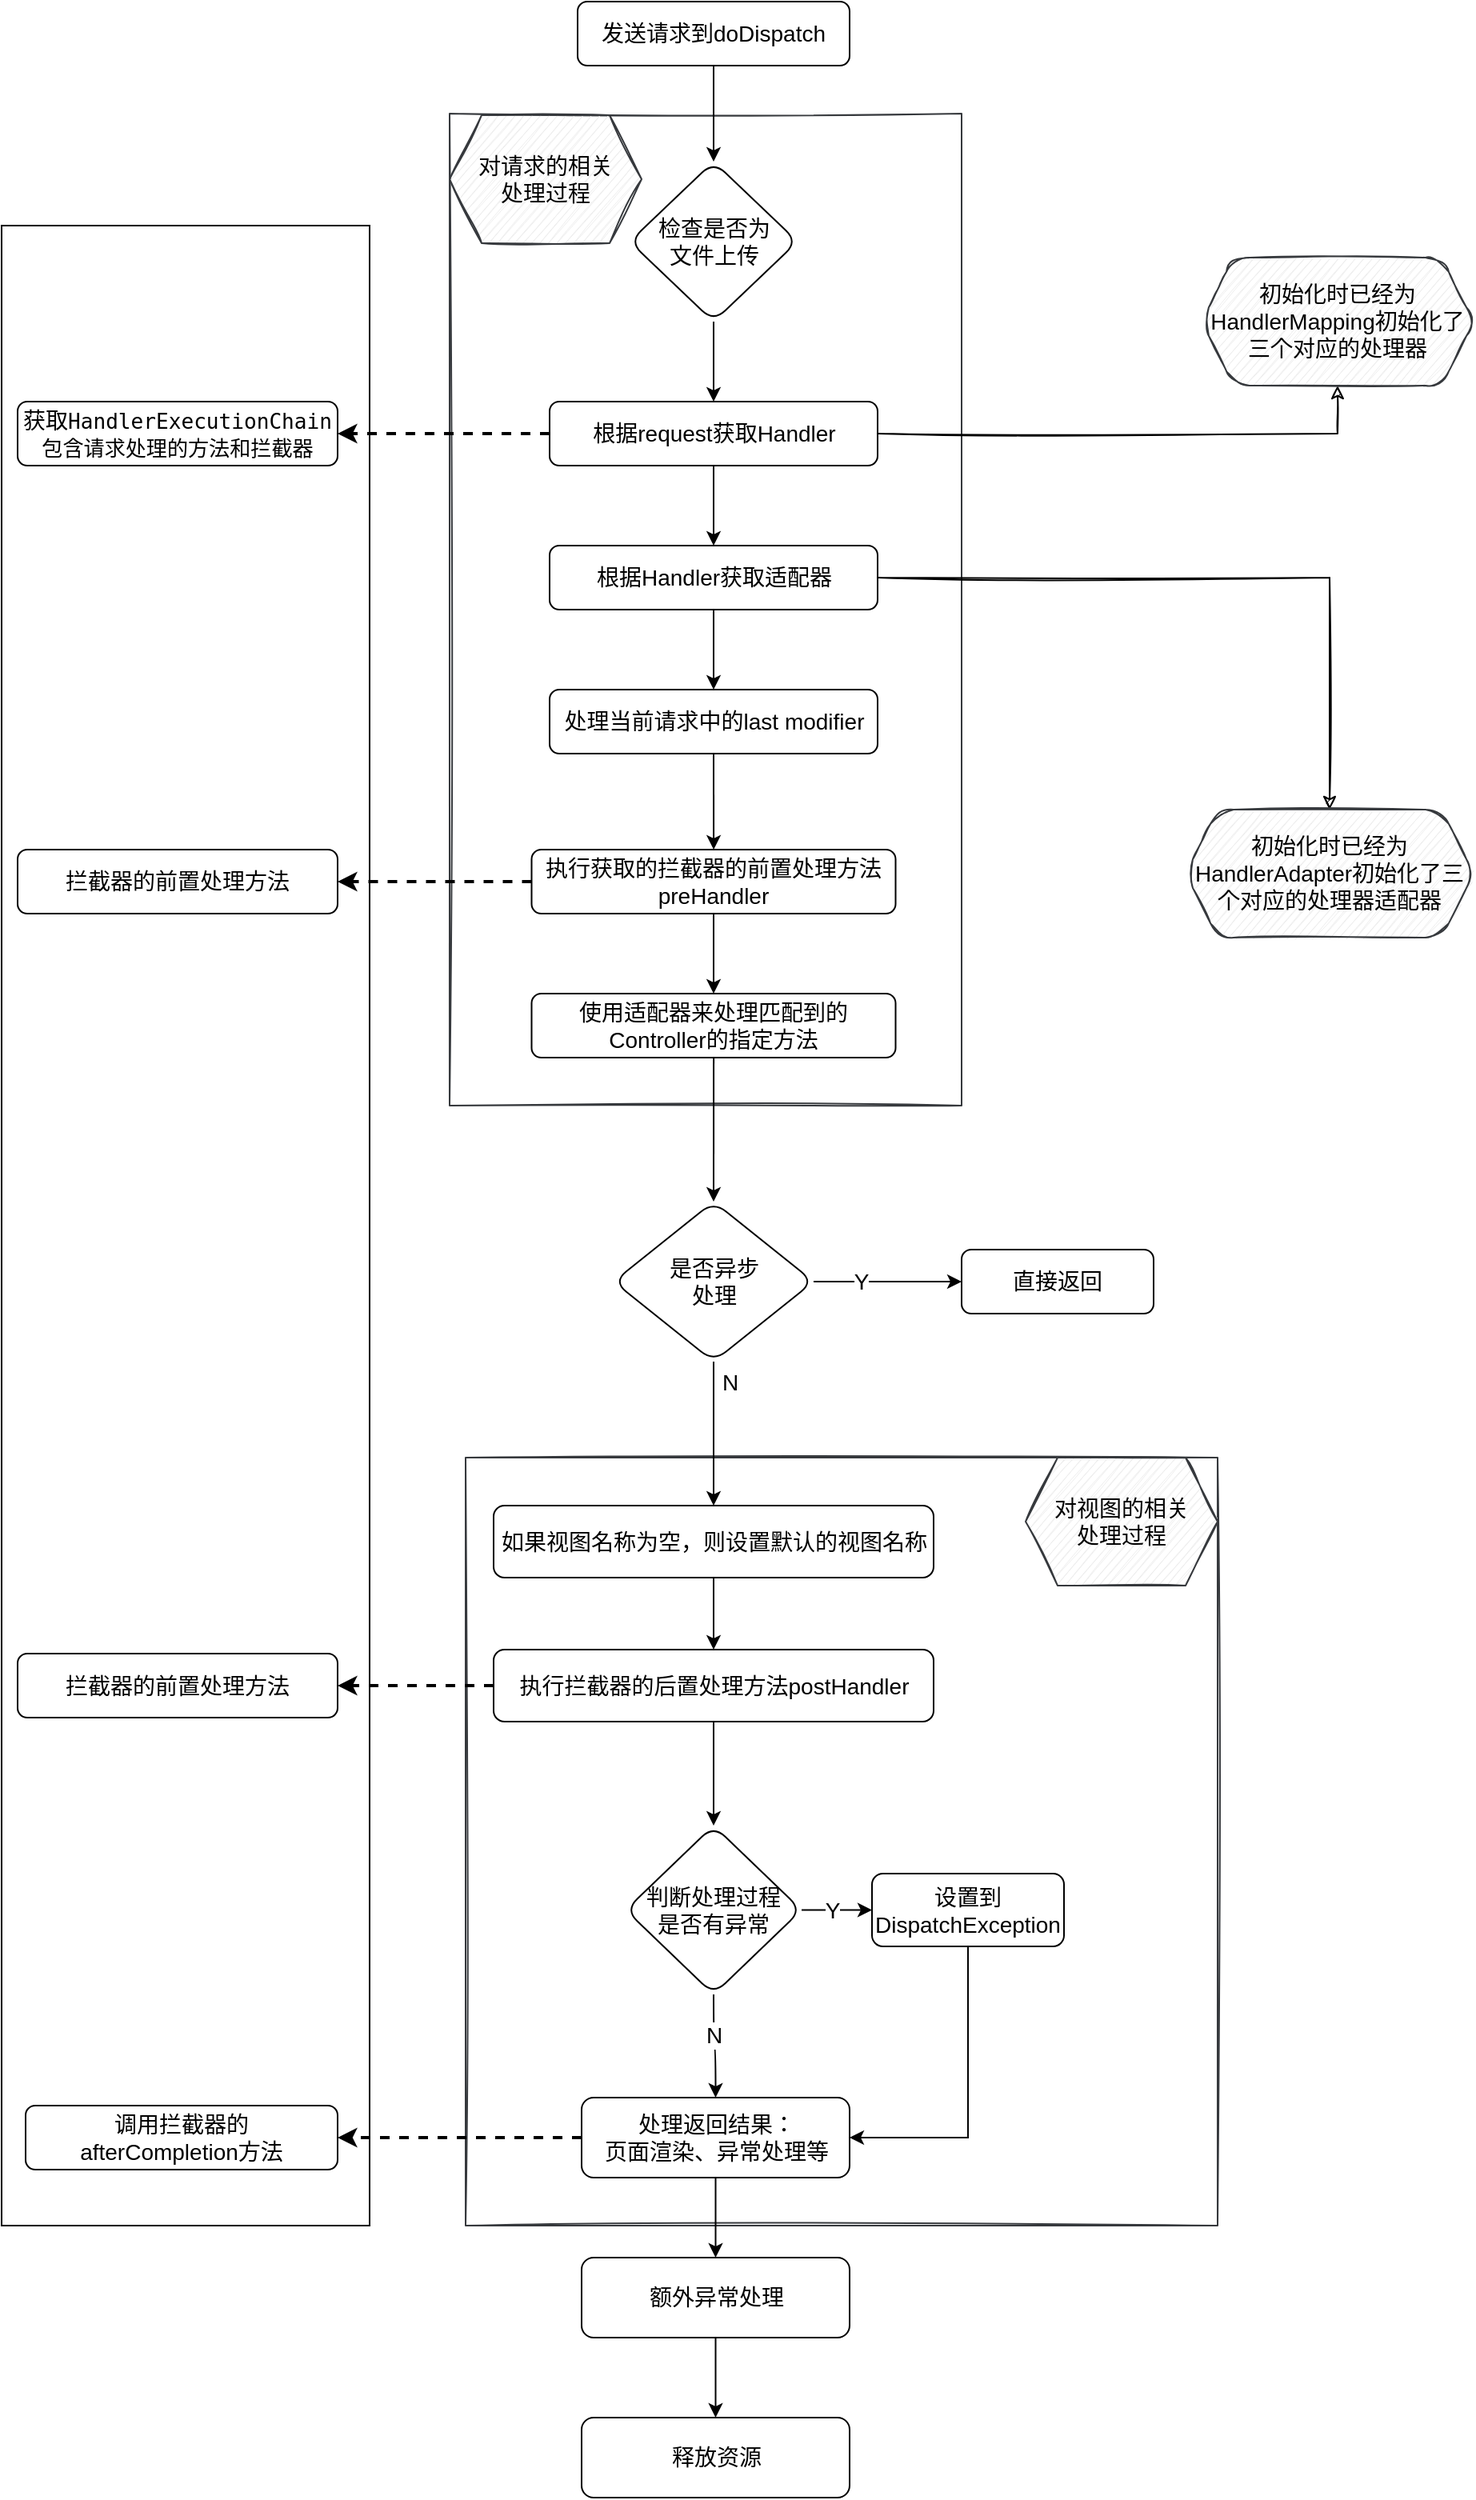 <mxfile version="14.1.8" type="device"><diagram id="rT3XVeKd2FF-6Rk2lbGx" name="第 1 页"><mxGraphModel dx="1690" dy="494" grid="1" gridSize="10" guides="1" tooltips="1" connect="1" arrows="1" fold="1" page="1" pageScale="1" pageWidth="827" pageHeight="1169" math="0" shadow="0"><root><mxCell id="0"/><mxCell id="1" parent="0"/><mxCell id="Ym0ASEqweNDWySfKbHWt-49" value="" style="rounded=0;whiteSpace=wrap;html=1;shadow=0;sketch=1;fontSize=14;align=center;strokeColor=#36393d;fillColor=none;" vertex="1" parent="1"><mxGeometry x="40" y="950" width="470" height="480" as="geometry"/></mxCell><mxCell id="Ym0ASEqweNDWySfKbHWt-43" value="" style="rounded=0;whiteSpace=wrap;html=1;shadow=0;sketch=1;fontSize=14;align=center;strokeColor=#36393d;fillColor=none;" vertex="1" parent="1"><mxGeometry x="30" y="110" width="320" height="620" as="geometry"/></mxCell><mxCell id="Ym0ASEqweNDWySfKbHWt-3" value="" style="edgeStyle=orthogonalEdgeStyle;rounded=0;orthogonalLoop=1;jettySize=auto;html=1;fontSize=14;" edge="1" parent="1" source="Ym0ASEqweNDWySfKbHWt-1" target="Ym0ASEqweNDWySfKbHWt-2"><mxGeometry relative="1" as="geometry"/></mxCell><mxCell id="Ym0ASEqweNDWySfKbHWt-1" value="发送请求到doDispatch" style="rounded=1;whiteSpace=wrap;html=1;fontSize=14;" vertex="1" parent="1"><mxGeometry x="110" y="40" width="170" height="40" as="geometry"/></mxCell><mxCell id="Ym0ASEqweNDWySfKbHWt-5" value="" style="edgeStyle=orthogonalEdgeStyle;rounded=0;orthogonalLoop=1;jettySize=auto;html=1;fontSize=14;" edge="1" parent="1" source="Ym0ASEqweNDWySfKbHWt-2" target="Ym0ASEqweNDWySfKbHWt-4"><mxGeometry relative="1" as="geometry"/></mxCell><mxCell id="Ym0ASEqweNDWySfKbHWt-2" value="检查是否为&lt;br style=&quot;font-size: 14px;&quot;&gt;文件上传" style="rhombus;whiteSpace=wrap;html=1;rounded=1;fontSize=14;" vertex="1" parent="1"><mxGeometry x="142.5" y="140" width="105" height="100" as="geometry"/></mxCell><mxCell id="Ym0ASEqweNDWySfKbHWt-7" value="" style="edgeStyle=orthogonalEdgeStyle;rounded=0;orthogonalLoop=1;jettySize=auto;html=1;fontSize=14;sketch=1;" edge="1" parent="1" source="Ym0ASEqweNDWySfKbHWt-4" target="Ym0ASEqweNDWySfKbHWt-6"><mxGeometry relative="1" as="geometry"/></mxCell><mxCell id="Ym0ASEqweNDWySfKbHWt-9" value="" style="edgeStyle=orthogonalEdgeStyle;rounded=0;sketch=0;orthogonalLoop=1;jettySize=auto;html=1;fontSize=14;" edge="1" parent="1" source="Ym0ASEqweNDWySfKbHWt-4" target="Ym0ASEqweNDWySfKbHWt-8"><mxGeometry relative="1" as="geometry"/></mxCell><mxCell id="Ym0ASEqweNDWySfKbHWt-4" value="根据request获取Handler" style="whiteSpace=wrap;html=1;rounded=1;fontSize=14;" vertex="1" parent="1"><mxGeometry x="92.5" y="290" width="205" height="40" as="geometry"/></mxCell><mxCell id="Ym0ASEqweNDWySfKbHWt-6" value="初始化时已经为HandlerMapping初始化了三个对应的处理器" style="shape=hexagon;perimeter=hexagonPerimeter2;whiteSpace=wrap;html=1;fixedSize=1;rounded=1;fontSize=14;shadow=0;sketch=1;fillColor=#eeeeee;strokeColor=#36393d;align=center;" vertex="1" parent="1"><mxGeometry x="500" y="200" width="170" height="80" as="geometry"/></mxCell><mxCell id="Ym0ASEqweNDWySfKbHWt-14" value="" style="edgeStyle=orthogonalEdgeStyle;curved=1;rounded=0;sketch=0;orthogonalLoop=1;jettySize=auto;html=1;fontSize=14;" edge="1" parent="1" source="Ym0ASEqweNDWySfKbHWt-8" target="Ym0ASEqweNDWySfKbHWt-13"><mxGeometry relative="1" as="geometry"/></mxCell><mxCell id="Ym0ASEqweNDWySfKbHWt-8" value="根据Handler获取适配器" style="whiteSpace=wrap;html=1;rounded=1;fontSize=14;" vertex="1" parent="1"><mxGeometry x="92.5" y="380" width="205" height="40" as="geometry"/></mxCell><mxCell id="Ym0ASEqweNDWySfKbHWt-10" value="" style="edgeStyle=orthogonalEdgeStyle;rounded=0;orthogonalLoop=1;jettySize=auto;html=1;fontSize=14;sketch=1;" edge="1" parent="1" target="Ym0ASEqweNDWySfKbHWt-11" source="Ym0ASEqweNDWySfKbHWt-8"><mxGeometry relative="1" as="geometry"><mxPoint x="307.5" y="360" as="sourcePoint"/></mxGeometry></mxCell><mxCell id="Ym0ASEqweNDWySfKbHWt-11" value="初始化时已经为HandlerAdapter初始化了三个对应的处理器适配器" style="shape=hexagon;perimeter=hexagonPerimeter2;whiteSpace=wrap;html=1;fixedSize=1;rounded=1;fontSize=14;shadow=0;sketch=1;fillColor=#eeeeee;strokeColor=#36393d;align=center;" vertex="1" parent="1"><mxGeometry x="490" y="545" width="180" height="80" as="geometry"/></mxCell><mxCell id="Ym0ASEqweNDWySfKbHWt-16" value="" style="edgeStyle=orthogonalEdgeStyle;curved=1;rounded=0;sketch=0;orthogonalLoop=1;jettySize=auto;html=1;fontSize=14;" edge="1" parent="1" source="Ym0ASEqweNDWySfKbHWt-13" target="Ym0ASEqweNDWySfKbHWt-15"><mxGeometry relative="1" as="geometry"/></mxCell><mxCell id="Ym0ASEqweNDWySfKbHWt-13" value="处理当前请求中的last modifier" style="whiteSpace=wrap;html=1;rounded=1;fontSize=14;" vertex="1" parent="1"><mxGeometry x="92.5" y="470" width="205" height="40" as="geometry"/></mxCell><mxCell id="Ym0ASEqweNDWySfKbHWt-18" value="" style="edgeStyle=orthogonalEdgeStyle;curved=1;rounded=0;sketch=0;orthogonalLoop=1;jettySize=auto;html=1;fontSize=14;" edge="1" parent="1" source="Ym0ASEqweNDWySfKbHWt-15" target="Ym0ASEqweNDWySfKbHWt-17"><mxGeometry relative="1" as="geometry"/></mxCell><mxCell id="Ym0ASEqweNDWySfKbHWt-15" value="执行获取的拦截器的前置处理方法&lt;br&gt;preHandler" style="whiteSpace=wrap;html=1;rounded=1;fontSize=14;" vertex="1" parent="1"><mxGeometry x="81.25" y="570" width="227.5" height="40" as="geometry"/></mxCell><mxCell id="Ym0ASEqweNDWySfKbHWt-20" value="" style="edgeStyle=orthogonalEdgeStyle;curved=1;rounded=0;sketch=0;orthogonalLoop=1;jettySize=auto;html=1;fontSize=14;" edge="1" parent="1" source="Ym0ASEqweNDWySfKbHWt-17" target="Ym0ASEqweNDWySfKbHWt-19"><mxGeometry relative="1" as="geometry"/></mxCell><mxCell id="Ym0ASEqweNDWySfKbHWt-17" value="使用适配器来处理匹配到的Controller的指定方法" style="whiteSpace=wrap;html=1;rounded=1;fontSize=14;" vertex="1" parent="1"><mxGeometry x="81.25" y="660" width="227.5" height="40" as="geometry"/></mxCell><mxCell id="Ym0ASEqweNDWySfKbHWt-22" value="" style="edgeStyle=orthogonalEdgeStyle;curved=1;rounded=0;sketch=0;orthogonalLoop=1;jettySize=auto;html=1;fontSize=14;" edge="1" parent="1" source="Ym0ASEqweNDWySfKbHWt-19" target="Ym0ASEqweNDWySfKbHWt-21"><mxGeometry relative="1" as="geometry"/></mxCell><mxCell id="Ym0ASEqweNDWySfKbHWt-23" value="Y" style="edgeLabel;html=1;align=center;verticalAlign=middle;resizable=0;points=[];fontSize=14;" vertex="1" connectable="0" parent="Ym0ASEqweNDWySfKbHWt-22"><mxGeometry x="-0.368" relative="1" as="geometry"><mxPoint as="offset"/></mxGeometry></mxCell><mxCell id="Ym0ASEqweNDWySfKbHWt-25" value="" style="edgeStyle=orthogonalEdgeStyle;curved=1;rounded=0;sketch=0;orthogonalLoop=1;jettySize=auto;html=1;fontSize=14;" edge="1" parent="1" source="Ym0ASEqweNDWySfKbHWt-19" target="Ym0ASEqweNDWySfKbHWt-24"><mxGeometry relative="1" as="geometry"/></mxCell><mxCell id="Ym0ASEqweNDWySfKbHWt-26" value="N" style="edgeLabel;html=1;align=center;verticalAlign=middle;resizable=0;points=[];fontSize=14;" vertex="1" connectable="0" parent="Ym0ASEqweNDWySfKbHWt-25"><mxGeometry x="-0.72" relative="1" as="geometry"><mxPoint x="9.5" as="offset"/></mxGeometry></mxCell><mxCell id="Ym0ASEqweNDWySfKbHWt-19" value="是否异步&lt;br&gt;处理" style="rhombus;whiteSpace=wrap;html=1;rounded=1;fontSize=14;" vertex="1" parent="1"><mxGeometry x="132.5" y="790" width="125" height="100" as="geometry"/></mxCell><mxCell id="Ym0ASEqweNDWySfKbHWt-21" value="直接返回" style="whiteSpace=wrap;html=1;rounded=1;fontSize=14;" vertex="1" parent="1"><mxGeometry x="350" y="820" width="120" height="40" as="geometry"/></mxCell><mxCell id="Ym0ASEqweNDWySfKbHWt-30" value="" style="edgeStyle=orthogonalEdgeStyle;curved=1;rounded=0;sketch=0;orthogonalLoop=1;jettySize=auto;html=1;fontSize=14;" edge="1" parent="1" source="Ym0ASEqweNDWySfKbHWt-24" target="Ym0ASEqweNDWySfKbHWt-29"><mxGeometry relative="1" as="geometry"/></mxCell><mxCell id="Ym0ASEqweNDWySfKbHWt-24" value="如果视图名称为空，则设置默认的视图名称" style="whiteSpace=wrap;html=1;rounded=1;fontSize=14;" vertex="1" parent="1"><mxGeometry x="57.5" y="980" width="275" height="45" as="geometry"/></mxCell><mxCell id="Ym0ASEqweNDWySfKbHWt-32" value="" style="edgeStyle=orthogonalEdgeStyle;curved=1;rounded=0;sketch=0;orthogonalLoop=1;jettySize=auto;html=1;fontSize=14;exitX=0.5;exitY=1;exitDx=0;exitDy=0;" edge="1" parent="1" source="Ym0ASEqweNDWySfKbHWt-29" target="Ym0ASEqweNDWySfKbHWt-31"><mxGeometry relative="1" as="geometry"><mxPoint x="297.5" y="1392.833" as="sourcePoint"/></mxGeometry></mxCell><mxCell id="Ym0ASEqweNDWySfKbHWt-29" value="执行拦截器的后置处理方法postHandler" style="whiteSpace=wrap;html=1;rounded=1;fontSize=14;" vertex="1" parent="1"><mxGeometry x="57.5" y="1070" width="275" height="45" as="geometry"/></mxCell><mxCell id="Ym0ASEqweNDWySfKbHWt-34" value="" style="edgeStyle=orthogonalEdgeStyle;curved=1;rounded=0;sketch=0;orthogonalLoop=1;jettySize=auto;html=1;fontSize=14;" edge="1" parent="1" source="Ym0ASEqweNDWySfKbHWt-31" target="Ym0ASEqweNDWySfKbHWt-33"><mxGeometry relative="1" as="geometry"/></mxCell><mxCell id="Ym0ASEqweNDWySfKbHWt-35" value="Y" style="edgeLabel;html=1;align=center;verticalAlign=middle;resizable=0;points=[];fontSize=14;" vertex="1" connectable="0" parent="Ym0ASEqweNDWySfKbHWt-34"><mxGeometry x="-0.165" relative="1" as="geometry"><mxPoint as="offset"/></mxGeometry></mxCell><mxCell id="Ym0ASEqweNDWySfKbHWt-37" value="" style="edgeStyle=orthogonalEdgeStyle;curved=1;rounded=0;sketch=0;orthogonalLoop=1;jettySize=auto;html=1;fontSize=14;" edge="1" parent="1" source="Ym0ASEqweNDWySfKbHWt-31" target="Ym0ASEqweNDWySfKbHWt-36"><mxGeometry relative="1" as="geometry"/></mxCell><mxCell id="Ym0ASEqweNDWySfKbHWt-38" value="N" style="edgeLabel;html=1;align=center;verticalAlign=middle;resizable=0;points=[];fontSize=14;" vertex="1" connectable="0" parent="Ym0ASEqweNDWySfKbHWt-37"><mxGeometry x="-0.246" relative="1" as="geometry"><mxPoint as="offset"/></mxGeometry></mxCell><mxCell id="Ym0ASEqweNDWySfKbHWt-31" value="判断处理过程&lt;br&gt;是否有异常" style="rhombus;whiteSpace=wrap;html=1;rounded=1;fontSize=14;" vertex="1" parent="1"><mxGeometry x="140" y="1180" width="110" height="105.5" as="geometry"/></mxCell><mxCell id="Ym0ASEqweNDWySfKbHWt-46" value="" style="rounded=0;sketch=0;orthogonalLoop=1;jettySize=auto;html=1;fontSize=14;entryX=1;entryY=0.5;entryDx=0;entryDy=0;exitX=0.5;exitY=1;exitDx=0;exitDy=0;edgeStyle=orthogonalEdgeStyle;" edge="1" parent="1" source="Ym0ASEqweNDWySfKbHWt-33" target="Ym0ASEqweNDWySfKbHWt-36"><mxGeometry relative="1" as="geometry"><mxPoint x="28.75" y="1495.25" as="targetPoint"/></mxGeometry></mxCell><mxCell id="Ym0ASEqweNDWySfKbHWt-33" value="设置到DispatchException" style="whiteSpace=wrap;html=1;rounded=1;fontSize=14;" vertex="1" parent="1"><mxGeometry x="294" y="1210" width="120" height="45.5" as="geometry"/></mxCell><mxCell id="Ym0ASEqweNDWySfKbHWt-40" value="" style="edgeStyle=orthogonalEdgeStyle;curved=1;rounded=0;sketch=0;orthogonalLoop=1;jettySize=auto;html=1;fontSize=14;" edge="1" parent="1" source="Ym0ASEqweNDWySfKbHWt-36" target="Ym0ASEqweNDWySfKbHWt-39"><mxGeometry relative="1" as="geometry"/></mxCell><mxCell id="Ym0ASEqweNDWySfKbHWt-36" value="处理返回结果：&lt;br&gt;页面渲染、异常处理等" style="whiteSpace=wrap;html=1;rounded=1;fontSize=14;" vertex="1" parent="1"><mxGeometry x="112.5" y="1350" width="167.5" height="50" as="geometry"/></mxCell><mxCell id="Ym0ASEqweNDWySfKbHWt-42" value="" style="edgeStyle=orthogonalEdgeStyle;curved=1;rounded=0;sketch=0;orthogonalLoop=1;jettySize=auto;html=1;fontSize=14;" edge="1" parent="1" source="Ym0ASEqweNDWySfKbHWt-39" target="Ym0ASEqweNDWySfKbHWt-41"><mxGeometry relative="1" as="geometry"/></mxCell><mxCell id="Ym0ASEqweNDWySfKbHWt-39" value="额外异常处理" style="whiteSpace=wrap;html=1;rounded=1;fontSize=14;" vertex="1" parent="1"><mxGeometry x="112.5" y="1450" width="167.5" height="50" as="geometry"/></mxCell><mxCell id="Ym0ASEqweNDWySfKbHWt-41" value="释放资源" style="whiteSpace=wrap;html=1;rounded=1;fontSize=14;" vertex="1" parent="1"><mxGeometry x="112.5" y="1550" width="167.5" height="50" as="geometry"/></mxCell><mxCell id="Ym0ASEqweNDWySfKbHWt-44" value="对请求的相关&lt;br&gt;处理过程" style="shape=hexagon;perimeter=hexagonPerimeter2;whiteSpace=wrap;html=1;fixedSize=1;shadow=0;sketch=1;fillColor=#eeeeee;fontSize=14;align=center;strokeColor=#36393d;" vertex="1" parent="1"><mxGeometry x="30" y="111" width="120" height="80" as="geometry"/></mxCell><mxCell id="Ym0ASEqweNDWySfKbHWt-48" value="对视图的相关&lt;br&gt;处理过程" style="shape=hexagon;perimeter=hexagonPerimeter2;whiteSpace=wrap;html=1;fixedSize=1;shadow=0;sketch=1;fillColor=#eeeeee;fontSize=14;align=center;strokeColor=#36393d;" vertex="1" parent="1"><mxGeometry x="390" y="950" width="120" height="80" as="geometry"/></mxCell><mxCell id="Ym0ASEqweNDWySfKbHWt-50" value="" style="rounded=0;whiteSpace=wrap;html=1;shadow=0;sketch=0;fillColor=none;fontSize=14;align=center;" vertex="1" parent="1"><mxGeometry x="-250" y="180" width="230" height="1250" as="geometry"/></mxCell><mxCell id="Ym0ASEqweNDWySfKbHWt-51" value="获取&lt;span style=&quot;background-color: rgb(255 , 255 , 255) ; font-family: &amp;#34;jetbrains mono&amp;#34; , monospace ; font-size: 9.8pt&quot;&gt;HandlerExecutionChain&lt;br&gt;包含请求处理的方法和拦截器&lt;br&gt;&lt;/span&gt;" style="rounded=1;whiteSpace=wrap;html=1;shadow=0;sketch=0;fillColor=none;fontSize=14;align=center;" vertex="1" parent="1"><mxGeometry x="-240" y="290" width="200" height="40" as="geometry"/></mxCell><mxCell id="Ym0ASEqweNDWySfKbHWt-52" value="" style="edgeStyle=orthogonalEdgeStyle;rounded=0;orthogonalLoop=1;jettySize=auto;html=1;fontSize=14;entryX=1;entryY=0.5;entryDx=0;entryDy=0;exitX=0;exitY=0.5;exitDx=0;exitDy=0;dashed=1;strokeWidth=2;" edge="1" parent="1" source="Ym0ASEqweNDWySfKbHWt-4" target="Ym0ASEqweNDWySfKbHWt-51"><mxGeometry relative="1" as="geometry"><mxPoint x="205" y="250" as="sourcePoint"/><mxPoint x="205" y="300" as="targetPoint"/></mxGeometry></mxCell><mxCell id="Ym0ASEqweNDWySfKbHWt-53" value="拦截器的前置处理方法" style="rounded=1;whiteSpace=wrap;html=1;shadow=0;sketch=0;fillColor=none;fontSize=14;align=center;" vertex="1" parent="1"><mxGeometry x="-240" y="570" width="200" height="40" as="geometry"/></mxCell><mxCell id="Ym0ASEqweNDWySfKbHWt-54" value="" style="edgeStyle=orthogonalEdgeStyle;rounded=0;orthogonalLoop=1;jettySize=auto;html=1;fontSize=14;entryX=1;entryY=0.5;entryDx=0;entryDy=0;dashed=1;strokeWidth=2;" edge="1" parent="1" target="Ym0ASEqweNDWySfKbHWt-53" source="Ym0ASEqweNDWySfKbHWt-15"><mxGeometry relative="1" as="geometry"><mxPoint x="92.5" y="585" as="sourcePoint"/><mxPoint x="205" y="575" as="targetPoint"/></mxGeometry></mxCell><mxCell id="Ym0ASEqweNDWySfKbHWt-55" value="拦截器的前置处理方法" style="rounded=1;whiteSpace=wrap;html=1;shadow=0;sketch=0;fillColor=none;fontSize=14;align=center;" vertex="1" parent="1"><mxGeometry x="-240" y="1072.5" width="200" height="40" as="geometry"/></mxCell><mxCell id="Ym0ASEqweNDWySfKbHWt-56" value="" style="edgeStyle=orthogonalEdgeStyle;rounded=0;orthogonalLoop=1;jettySize=auto;html=1;fontSize=14;entryX=1;entryY=0.5;entryDx=0;entryDy=0;dashed=1;strokeWidth=2;exitX=0;exitY=0.5;exitDx=0;exitDy=0;" edge="1" parent="1" target="Ym0ASEqweNDWySfKbHWt-55" source="Ym0ASEqweNDWySfKbHWt-29"><mxGeometry relative="1" as="geometry"><mxPoint x="92.5" y="1095" as="sourcePoint"/><mxPoint x="216.25" y="1080" as="targetPoint"/></mxGeometry></mxCell><mxCell id="Ym0ASEqweNDWySfKbHWt-57" value="调用拦截器的&lt;br&gt;afterCompletion方法" style="rounded=1;whiteSpace=wrap;html=1;shadow=0;sketch=0;fillColor=none;fontSize=14;align=center;" vertex="1" parent="1"><mxGeometry x="-235" y="1355" width="195" height="40" as="geometry"/></mxCell><mxCell id="Ym0ASEqweNDWySfKbHWt-58" value="" style="edgeStyle=orthogonalEdgeStyle;rounded=0;orthogonalLoop=1;jettySize=auto;html=1;fontSize=14;entryX=1;entryY=0.5;entryDx=0;entryDy=0;dashed=1;strokeWidth=2;exitX=0;exitY=0.5;exitDx=0;exitDy=0;" edge="1" parent="1" target="Ym0ASEqweNDWySfKbHWt-57" source="Ym0ASEqweNDWySfKbHWt-36"><mxGeometry relative="1" as="geometry"><mxPoint x="46.25" y="1359.5" as="sourcePoint"/><mxPoint x="205" y="1347" as="targetPoint"/></mxGeometry></mxCell></root></mxGraphModel></diagram></mxfile>